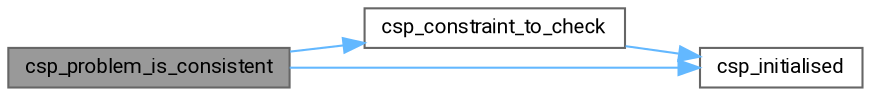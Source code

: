 digraph "csp_problem_is_consistent"
{
 // LATEX_PDF_SIZE
  bgcolor="transparent";
  edge [fontname=Roboto,fontsize=10,labelfontname=Roboto,labelfontsize=10];
  node [fontname=Roboto,fontsize=10,shape=box,height=0.2,width=0.4];
  rankdir="LR";
  Node1 [id="Node000001",label="csp_problem_is_consistent",height=0.2,width=0.4,color="gray40", fillcolor="grey60", style="filled", fontcolor="black",tooltip="Checks if the current partial assignment is consistent with all constraints."];
  Node1 -> Node2 [id="edge1_Node000001_Node000002",color="steelblue1",style="solid",tooltip=" "];
  Node2 [id="Node000002",label="csp_constraint_to_check",height=0.2,width=0.4,color="grey40", fillcolor="white", style="filled",URL="$csp_8c.html#a8e96fe29fce42103f0e6dc9cc5baa167",tooltip="Determines if a constraint can be checked at the current stage of problem solving."];
  Node2 -> Node3 [id="edge2_Node000002_Node000003",color="steelblue1",style="solid",tooltip=" "];
  Node3 [id="Node000003",label="csp_initialised",height=0.2,width=0.4,color="grey40", fillcolor="white", style="filled",URL="$csp_8c.html#aca1712012517bff1090a471f502cf729",tooltip="Checks if the CSP library is initialized."];
  Node1 -> Node3 [id="edge3_Node000001_Node000003",color="steelblue1",style="solid",tooltip=" "];
}
